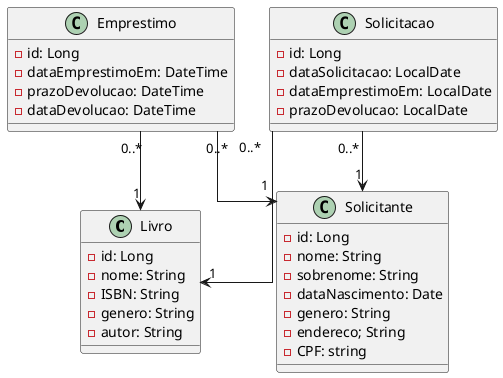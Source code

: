 @startuml

skinparam linetype ortho
top to bottom direction

    class Livro{
        - id: Long
        - nome: String
        - ISBN: String
        - genero: String
        - autor: String
    }

    class Emprestimo{
        - id: Long
        - dataEmprestimoEm: DateTime
        - prazoDevolucao: DateTime
        - dataDevolucao: DateTime
    }

    class Solicitante{
        - id: Long
        - nome: String
        - sobrenome: String
        - dataNascimento: Date
        - genero: String
        - endereco; String
        - CPF: string
    }

    class Solicitacao{
        - id: Long
        - dataSolicitacao: LocalDate
        - dataEmprestimoEm: LocalDate
        - prazoDevolucao: LocalDate
    }

    Emprestimo "0..*"--> "1" Livro
    Emprestimo "0..*" --> "1" Solicitante
    Solicitacao "0..*" --> "1" Solicitante
    Solicitacao "0..*" --> "1" Livro
@enduml
